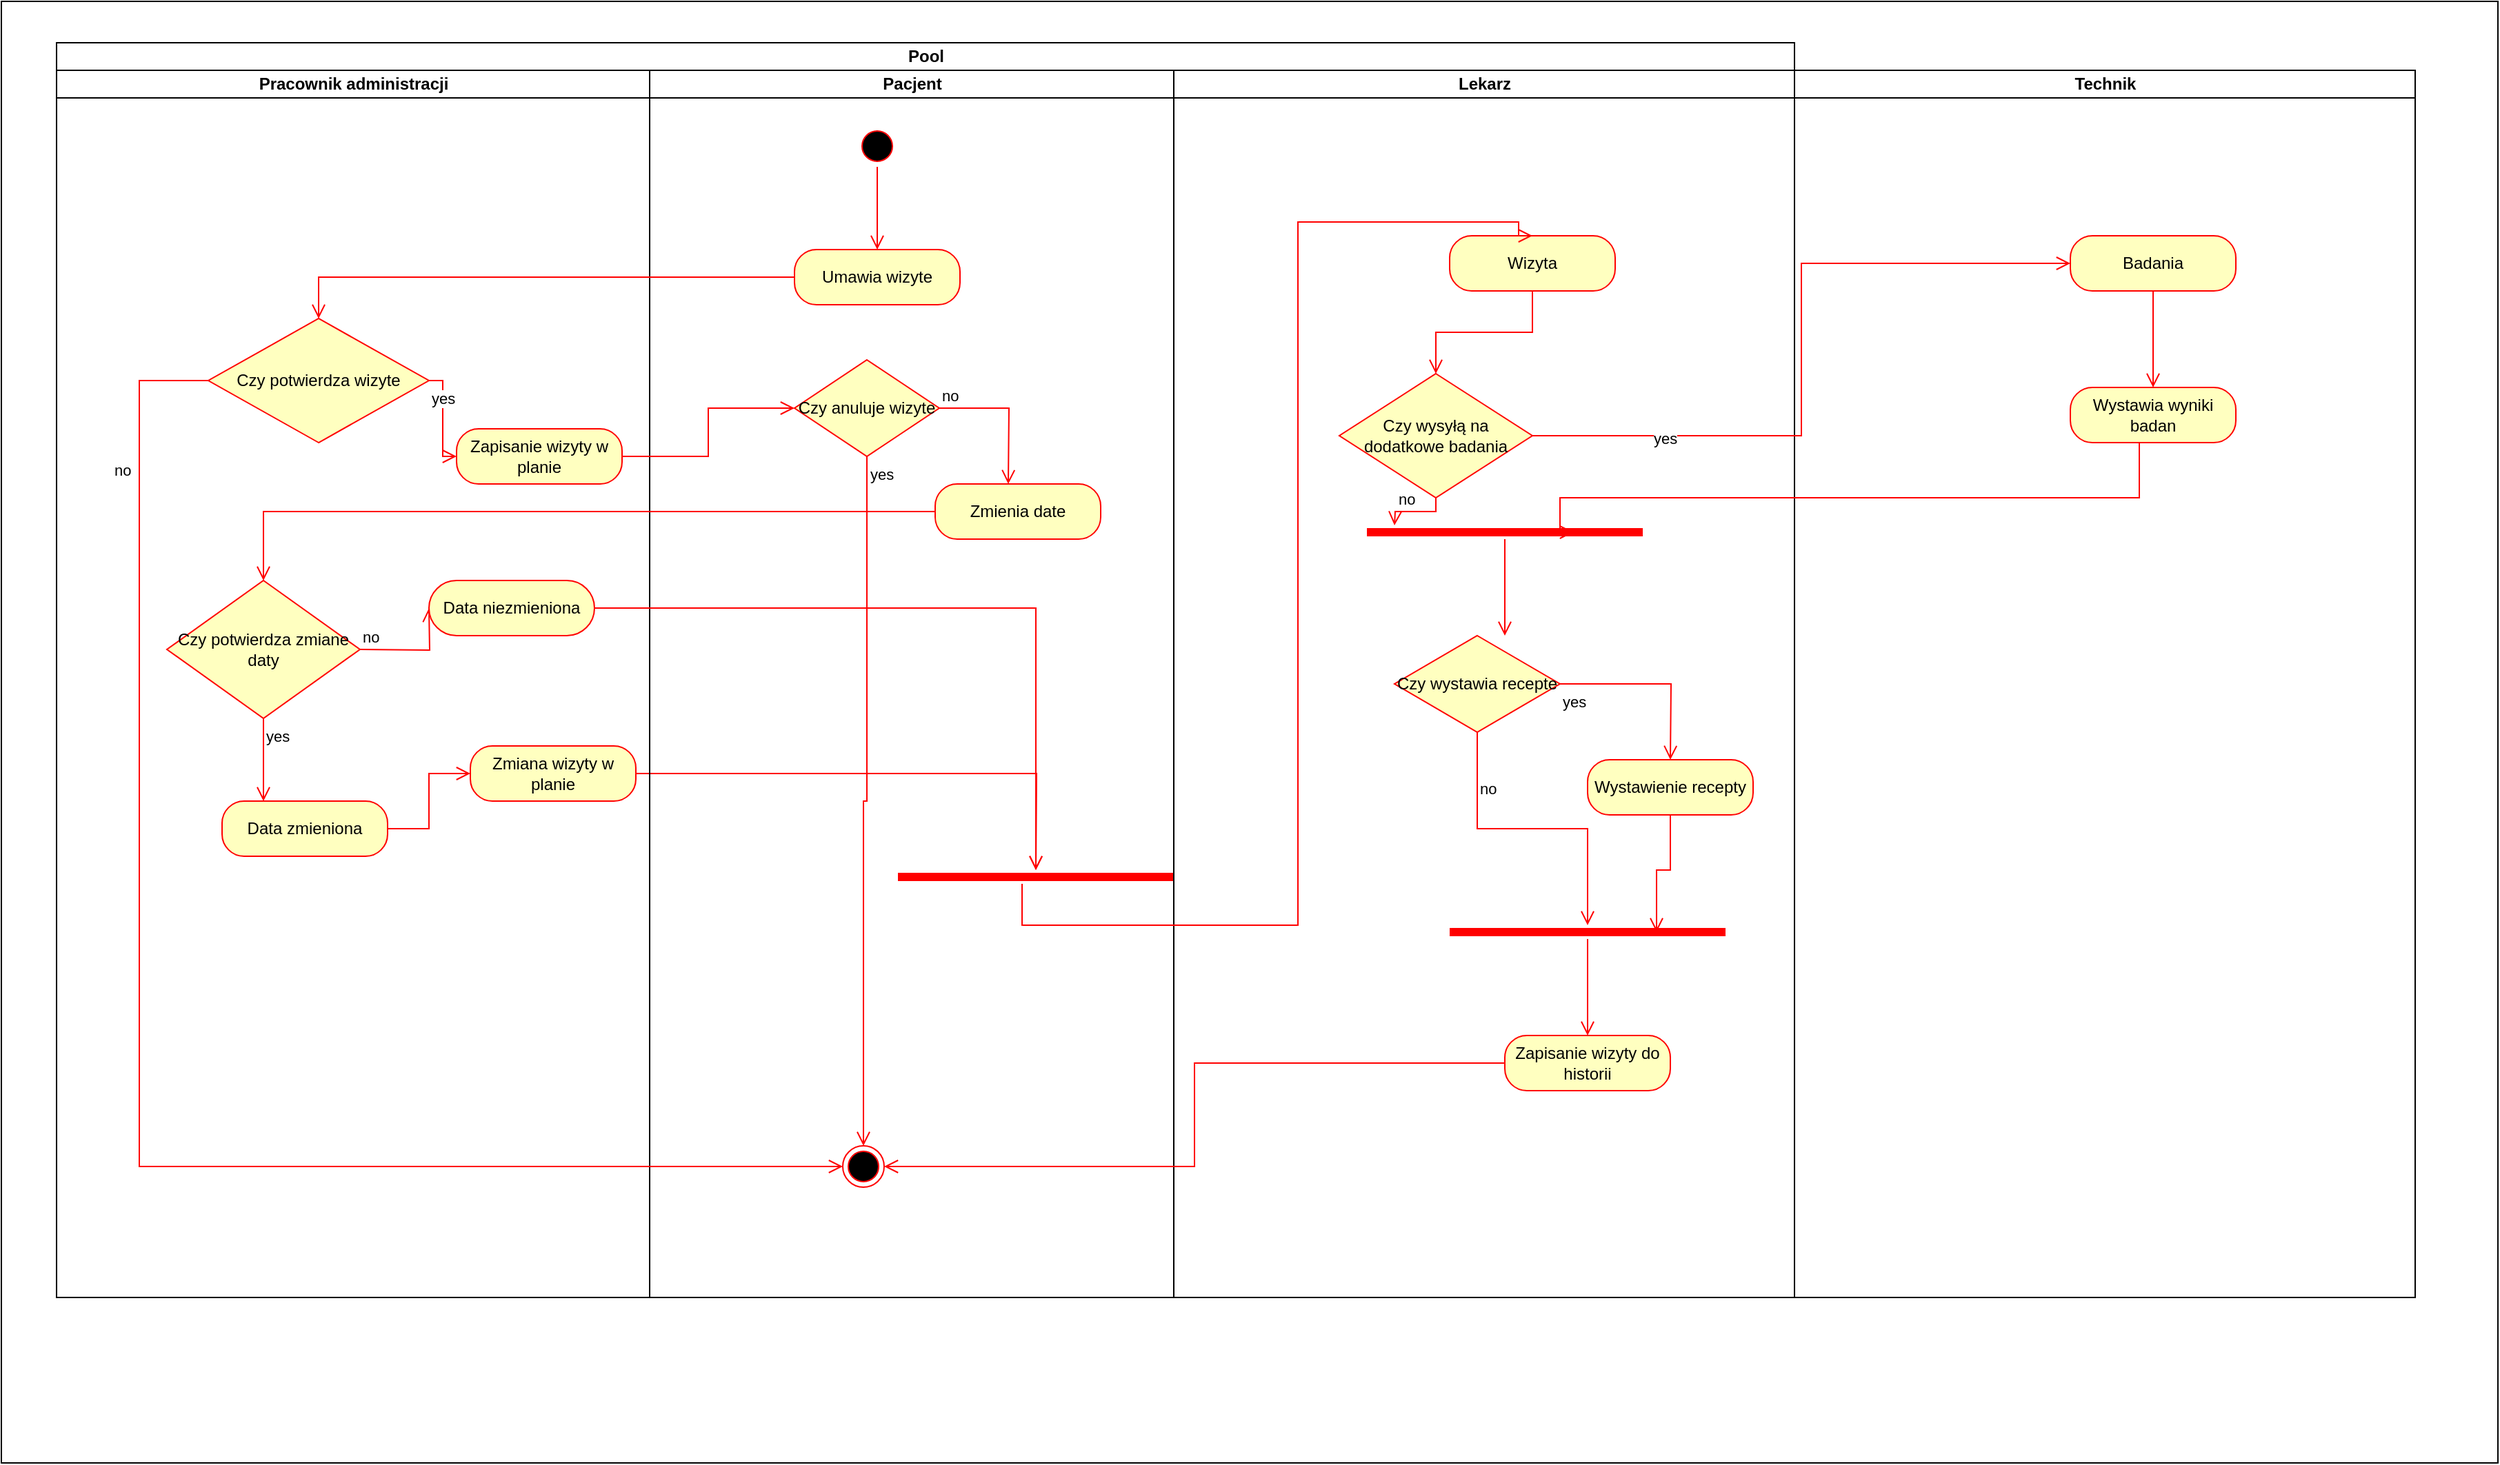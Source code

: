 <mxfile version="21.2.9" type="device">
  <diagram id="C5RBs43oDa-KdzZeNtuy" name="Page-1">
    <mxGraphModel dx="2145" dy="3502" grid="1" gridSize="10" guides="1" tooltips="1" connect="1" arrows="1" fold="1" page="1" pageScale="1" pageWidth="1654" pageHeight="2336" math="0" shadow="0">
      <root>
        <mxCell id="WIyWlLk6GJQsqaUBKTNV-0" />
        <mxCell id="WIyWlLk6GJQsqaUBKTNV-1" parent="WIyWlLk6GJQsqaUBKTNV-0" />
        <mxCell id="Xj7uwBxH6SsiGwayDbvp-86" value="" style="rounded=0;whiteSpace=wrap;html=1;" vertex="1" parent="WIyWlLk6GJQsqaUBKTNV-1">
          <mxGeometry x="40" y="-230" width="1810" height="1060" as="geometry" />
        </mxCell>
        <mxCell id="Xj7uwBxH6SsiGwayDbvp-26" value="Pool" style="swimlane;childLayout=stackLayout;resizeParent=1;resizeParentMax=0;startSize=20;html=1;" vertex="1" parent="WIyWlLk6GJQsqaUBKTNV-1">
          <mxGeometry x="80" y="-200" width="1260.0" height="910" as="geometry" />
        </mxCell>
        <mxCell id="Xj7uwBxH6SsiGwayDbvp-27" value="Pracownik administracji" style="swimlane;startSize=20;html=1;" vertex="1" parent="Xj7uwBxH6SsiGwayDbvp-26">
          <mxGeometry y="20" width="430" height="890" as="geometry" />
        </mxCell>
        <mxCell id="Xj7uwBxH6SsiGwayDbvp-34" value="Czy potwierdza wizyte" style="rhombus;whiteSpace=wrap;html=1;fontColor=#000000;fillColor=#ffffc0;strokeColor=#ff0000;direction=west;" vertex="1" parent="Xj7uwBxH6SsiGwayDbvp-27">
          <mxGeometry x="110" y="180" width="160" height="90" as="geometry" />
        </mxCell>
        <mxCell id="Xj7uwBxH6SsiGwayDbvp-46" value="Czy potwierdza zmiane daty" style="rhombus;whiteSpace=wrap;html=1;fontColor=#000000;fillColor=#ffffc0;strokeColor=#ff0000;" vertex="1" parent="Xj7uwBxH6SsiGwayDbvp-27">
          <mxGeometry x="80" y="370" width="140" height="100" as="geometry" />
        </mxCell>
        <mxCell id="Xj7uwBxH6SsiGwayDbvp-47" value="no" style="edgeStyle=orthogonalEdgeStyle;html=1;align=left;verticalAlign=bottom;endArrow=open;endSize=8;strokeColor=#ff0000;rounded=0;" edge="1" parent="Xj7uwBxH6SsiGwayDbvp-27">
          <mxGeometry x="-1" relative="1" as="geometry">
            <mxPoint x="270" y="390" as="targetPoint" />
            <mxPoint x="220" y="420" as="sourcePoint" />
          </mxGeometry>
        </mxCell>
        <mxCell id="Xj7uwBxH6SsiGwayDbvp-48" value="yes" style="edgeStyle=orthogonalEdgeStyle;html=1;align=left;verticalAlign=top;endArrow=open;endSize=8;strokeColor=#ff0000;rounded=0;entryX=0.25;entryY=0;entryDx=0;entryDy=0;" edge="1" source="Xj7uwBxH6SsiGwayDbvp-46" parent="Xj7uwBxH6SsiGwayDbvp-27" target="Xj7uwBxH6SsiGwayDbvp-49">
          <mxGeometry x="-1" relative="1" as="geometry">
            <mxPoint x="450" y="500" as="targetPoint" />
            <Array as="points">
              <mxPoint x="150" y="520" />
              <mxPoint x="150" y="520" />
            </Array>
          </mxGeometry>
        </mxCell>
        <mxCell id="Xj7uwBxH6SsiGwayDbvp-79" value="Zapisanie wizyty w planie" style="rounded=1;whiteSpace=wrap;html=1;arcSize=40;fontColor=#000000;fillColor=#ffffc0;strokeColor=#ff0000;" vertex="1" parent="Xj7uwBxH6SsiGwayDbvp-27">
          <mxGeometry x="290" y="260" width="120" height="40" as="geometry" />
        </mxCell>
        <mxCell id="Xj7uwBxH6SsiGwayDbvp-36" value="yes" style="edgeStyle=orthogonalEdgeStyle;html=1;align=left;verticalAlign=top;endArrow=open;endSize=8;strokeColor=#ff0000;rounded=0;entryX=0;entryY=0.5;entryDx=0;entryDy=0;" edge="1" source="Xj7uwBxH6SsiGwayDbvp-34" parent="Xj7uwBxH6SsiGwayDbvp-27" target="Xj7uwBxH6SsiGwayDbvp-79">
          <mxGeometry x="-1" relative="1" as="geometry">
            <mxPoint x="525.0" y="230" as="targetPoint" />
          </mxGeometry>
        </mxCell>
        <mxCell id="Xj7uwBxH6SsiGwayDbvp-49" value="Data zmieniona" style="rounded=1;whiteSpace=wrap;html=1;arcSize=40;fontColor=#000000;fillColor=#ffffc0;strokeColor=#ff0000;" vertex="1" parent="Xj7uwBxH6SsiGwayDbvp-27">
          <mxGeometry x="120" y="530" width="120" height="40" as="geometry" />
        </mxCell>
        <mxCell id="Xj7uwBxH6SsiGwayDbvp-51" value="Data niezmieniona" style="rounded=1;whiteSpace=wrap;html=1;arcSize=50;fontColor=#000000;fillColor=#ffffc0;strokeColor=#ff0000;" vertex="1" parent="Xj7uwBxH6SsiGwayDbvp-27">
          <mxGeometry x="270" y="370" width="120" height="40" as="geometry" />
        </mxCell>
        <mxCell id="Xj7uwBxH6SsiGwayDbvp-84" value="Zmiana wizyty w planie" style="rounded=1;whiteSpace=wrap;html=1;arcSize=40;fontColor=#000000;fillColor=#ffffc0;strokeColor=#ff0000;" vertex="1" parent="Xj7uwBxH6SsiGwayDbvp-27">
          <mxGeometry x="300" y="490" width="120" height="40" as="geometry" />
        </mxCell>
        <mxCell id="Xj7uwBxH6SsiGwayDbvp-85" value="" style="edgeStyle=orthogonalEdgeStyle;html=1;verticalAlign=bottom;endArrow=open;endSize=8;strokeColor=#ff0000;rounded=0;" edge="1" source="Xj7uwBxH6SsiGwayDbvp-84" parent="Xj7uwBxH6SsiGwayDbvp-27">
          <mxGeometry relative="1" as="geometry">
            <mxPoint x="710" y="580" as="targetPoint" />
          </mxGeometry>
        </mxCell>
        <mxCell id="Xj7uwBxH6SsiGwayDbvp-50" value="" style="edgeStyle=orthogonalEdgeStyle;html=1;verticalAlign=bottom;endArrow=open;endSize=8;strokeColor=#ff0000;rounded=0;exitX=1;exitY=0.5;exitDx=0;exitDy=0;entryX=0;entryY=0.5;entryDx=0;entryDy=0;" edge="1" source="Xj7uwBxH6SsiGwayDbvp-49" parent="Xj7uwBxH6SsiGwayDbvp-27" target="Xj7uwBxH6SsiGwayDbvp-84">
          <mxGeometry relative="1" as="geometry">
            <mxPoint x="510" y="580" as="targetPoint" />
            <mxPoint x="370" y="550" as="sourcePoint" />
          </mxGeometry>
        </mxCell>
        <mxCell id="Xj7uwBxH6SsiGwayDbvp-28" value="Pacjent" style="swimlane;startSize=20;html=1;" vertex="1" parent="Xj7uwBxH6SsiGwayDbvp-26">
          <mxGeometry x="430" y="20" width="380" height="890" as="geometry" />
        </mxCell>
        <mxCell id="Xj7uwBxH6SsiGwayDbvp-30" value="" style="ellipse;html=1;shape=startState;fillColor=#000000;strokeColor=#ff0000;" vertex="1" parent="Xj7uwBxH6SsiGwayDbvp-28">
          <mxGeometry x="150.0" y="40" width="30" height="30" as="geometry" />
        </mxCell>
        <mxCell id="Xj7uwBxH6SsiGwayDbvp-31" value="" style="edgeStyle=orthogonalEdgeStyle;html=1;verticalAlign=bottom;endArrow=open;endSize=8;strokeColor=#ff0000;rounded=0;" edge="1" source="Xj7uwBxH6SsiGwayDbvp-30" parent="Xj7uwBxH6SsiGwayDbvp-28">
          <mxGeometry relative="1" as="geometry">
            <mxPoint x="165.0" y="130" as="targetPoint" />
          </mxGeometry>
        </mxCell>
        <mxCell id="Xj7uwBxH6SsiGwayDbvp-32" value="Umawia wizyte" style="rounded=1;whiteSpace=wrap;html=1;arcSize=40;fontColor=#000000;fillColor=#ffffc0;strokeColor=#ff0000;" vertex="1" parent="Xj7uwBxH6SsiGwayDbvp-28">
          <mxGeometry x="105.0" y="130" width="120" height="40" as="geometry" />
        </mxCell>
        <mxCell id="Xj7uwBxH6SsiGwayDbvp-41" value="Czy anuluje wizyte" style="rhombus;whiteSpace=wrap;html=1;fontColor=#000000;fillColor=#ffffc0;strokeColor=#ff0000;" vertex="1" parent="Xj7uwBxH6SsiGwayDbvp-28">
          <mxGeometry x="105" y="210" width="105" height="70" as="geometry" />
        </mxCell>
        <mxCell id="Xj7uwBxH6SsiGwayDbvp-42" value="no" style="edgeStyle=orthogonalEdgeStyle;html=1;align=left;verticalAlign=bottom;endArrow=open;endSize=8;strokeColor=#ff0000;rounded=0;" edge="1" source="Xj7uwBxH6SsiGwayDbvp-41" parent="Xj7uwBxH6SsiGwayDbvp-28">
          <mxGeometry x="-1" relative="1" as="geometry">
            <mxPoint x="260" y="300" as="targetPoint" />
          </mxGeometry>
        </mxCell>
        <mxCell id="Xj7uwBxH6SsiGwayDbvp-44" value="Zmienia date" style="rounded=1;whiteSpace=wrap;html=1;arcSize=40;fontColor=#000000;fillColor=#ffffc0;strokeColor=#ff0000;" vertex="1" parent="Xj7uwBxH6SsiGwayDbvp-28">
          <mxGeometry x="207" y="300" width="120" height="40" as="geometry" />
        </mxCell>
        <mxCell id="Xj7uwBxH6SsiGwayDbvp-53" value="" style="shape=line;html=1;strokeWidth=6;strokeColor=#ff0000;" vertex="1" parent="Xj7uwBxH6SsiGwayDbvp-28">
          <mxGeometry x="180" y="580" width="200" height="10" as="geometry" />
        </mxCell>
        <mxCell id="Xj7uwBxH6SsiGwayDbvp-29" value="Lekarz" style="swimlane;startSize=20;html=1;" vertex="1" parent="Xj7uwBxH6SsiGwayDbvp-26">
          <mxGeometry x="810" y="20" width="450.0" height="890" as="geometry" />
        </mxCell>
        <mxCell id="Xj7uwBxH6SsiGwayDbvp-55" value="Wizyta" style="rounded=1;whiteSpace=wrap;html=1;arcSize=40;fontColor=#000000;fillColor=#ffffc0;strokeColor=#ff0000;" vertex="1" parent="Xj7uwBxH6SsiGwayDbvp-29">
          <mxGeometry x="200" y="120" width="120" height="40" as="geometry" />
        </mxCell>
        <mxCell id="Xj7uwBxH6SsiGwayDbvp-56" value="" style="edgeStyle=orthogonalEdgeStyle;html=1;verticalAlign=bottom;endArrow=open;endSize=8;strokeColor=#ff0000;rounded=0;entryX=0.5;entryY=0;entryDx=0;entryDy=0;" edge="1" source="Xj7uwBxH6SsiGwayDbvp-55" parent="Xj7uwBxH6SsiGwayDbvp-29" target="Xj7uwBxH6SsiGwayDbvp-57">
          <mxGeometry relative="1" as="geometry">
            <mxPoint x="260" y="220" as="targetPoint" />
          </mxGeometry>
        </mxCell>
        <mxCell id="Xj7uwBxH6SsiGwayDbvp-57" value="Czy wysyłą na dodatkowe badania" style="rhombus;whiteSpace=wrap;html=1;fontColor=#000000;fillColor=#ffffc0;strokeColor=#ff0000;" vertex="1" parent="Xj7uwBxH6SsiGwayDbvp-29">
          <mxGeometry x="120" y="220" width="140" height="90" as="geometry" />
        </mxCell>
        <mxCell id="Xj7uwBxH6SsiGwayDbvp-58" value="no" style="edgeStyle=orthogonalEdgeStyle;html=1;align=left;verticalAlign=bottom;endArrow=open;endSize=8;strokeColor=#ff0000;rounded=0;" edge="1" source="Xj7uwBxH6SsiGwayDbvp-57" parent="Xj7uwBxH6SsiGwayDbvp-29">
          <mxGeometry x="0.597" relative="1" as="geometry">
            <mxPoint x="160" y="330" as="targetPoint" />
            <mxPoint as="offset" />
          </mxGeometry>
        </mxCell>
        <mxCell id="Xj7uwBxH6SsiGwayDbvp-68" value="" style="shape=line;html=1;strokeWidth=6;strokeColor=#ff0000;" vertex="1" parent="Xj7uwBxH6SsiGwayDbvp-29">
          <mxGeometry x="140" y="330" width="200" height="10" as="geometry" />
        </mxCell>
        <mxCell id="Xj7uwBxH6SsiGwayDbvp-69" value="" style="edgeStyle=orthogonalEdgeStyle;html=1;verticalAlign=bottom;endArrow=open;endSize=8;strokeColor=#ff0000;rounded=0;" edge="1" source="Xj7uwBxH6SsiGwayDbvp-68" parent="Xj7uwBxH6SsiGwayDbvp-29">
          <mxGeometry relative="1" as="geometry">
            <mxPoint x="240" y="410" as="targetPoint" />
          </mxGeometry>
        </mxCell>
        <mxCell id="Xj7uwBxH6SsiGwayDbvp-70" value="Czy wystawia recepte" style="rhombus;whiteSpace=wrap;html=1;fontColor=#000000;fillColor=#ffffc0;strokeColor=#ff0000;" vertex="1" parent="Xj7uwBxH6SsiGwayDbvp-29">
          <mxGeometry x="160" y="410" width="120" height="70" as="geometry" />
        </mxCell>
        <mxCell id="Xj7uwBxH6SsiGwayDbvp-71" value="no" style="edgeStyle=orthogonalEdgeStyle;html=1;align=left;verticalAlign=bottom;endArrow=open;endSize=8;strokeColor=#ff0000;rounded=0;" edge="1" source="Xj7uwBxH6SsiGwayDbvp-70" parent="Xj7uwBxH6SsiGwayDbvp-29" target="Xj7uwBxH6SsiGwayDbvp-75">
          <mxGeometry x="-0.545" relative="1" as="geometry">
            <mxPoint x="210" y="550" as="targetPoint" />
            <mxPoint as="offset" />
          </mxGeometry>
        </mxCell>
        <mxCell id="Xj7uwBxH6SsiGwayDbvp-72" value="yes" style="edgeStyle=orthogonalEdgeStyle;html=1;align=left;verticalAlign=top;endArrow=open;endSize=8;strokeColor=#ff0000;rounded=0;" edge="1" source="Xj7uwBxH6SsiGwayDbvp-70" parent="Xj7uwBxH6SsiGwayDbvp-29">
          <mxGeometry x="-1" relative="1" as="geometry">
            <mxPoint x="360" y="500" as="targetPoint" />
          </mxGeometry>
        </mxCell>
        <mxCell id="Xj7uwBxH6SsiGwayDbvp-73" value="Wystawienie recepty" style="rounded=1;whiteSpace=wrap;html=1;arcSize=40;fontColor=#000000;fillColor=#ffffc0;strokeColor=#ff0000;" vertex="1" parent="Xj7uwBxH6SsiGwayDbvp-29">
          <mxGeometry x="300" y="500" width="120" height="40" as="geometry" />
        </mxCell>
        <mxCell id="Xj7uwBxH6SsiGwayDbvp-74" value="" style="edgeStyle=orthogonalEdgeStyle;html=1;verticalAlign=bottom;endArrow=open;endSize=8;strokeColor=#ff0000;rounded=0;entryX=0.75;entryY=0.5;entryDx=0;entryDy=0;entryPerimeter=0;" edge="1" source="Xj7uwBxH6SsiGwayDbvp-73" parent="Xj7uwBxH6SsiGwayDbvp-29" target="Xj7uwBxH6SsiGwayDbvp-75">
          <mxGeometry relative="1" as="geometry">
            <mxPoint x="360" y="600" as="targetPoint" />
          </mxGeometry>
        </mxCell>
        <mxCell id="Xj7uwBxH6SsiGwayDbvp-75" value="" style="shape=line;html=1;strokeWidth=6;strokeColor=#ff0000;" vertex="1" parent="Xj7uwBxH6SsiGwayDbvp-29">
          <mxGeometry x="200" y="620" width="200" height="10" as="geometry" />
        </mxCell>
        <mxCell id="Xj7uwBxH6SsiGwayDbvp-76" value="" style="edgeStyle=orthogonalEdgeStyle;html=1;verticalAlign=bottom;endArrow=open;endSize=8;strokeColor=#ff0000;rounded=0;" edge="1" source="Xj7uwBxH6SsiGwayDbvp-75" parent="Xj7uwBxH6SsiGwayDbvp-29">
          <mxGeometry relative="1" as="geometry">
            <mxPoint x="300" y="700" as="targetPoint" />
          </mxGeometry>
        </mxCell>
        <mxCell id="Xj7uwBxH6SsiGwayDbvp-77" value="Zapisanie wizyty do historii" style="rounded=1;whiteSpace=wrap;html=1;arcSize=40;fontColor=#000000;fillColor=#ffffc0;strokeColor=#ff0000;" vertex="1" parent="Xj7uwBxH6SsiGwayDbvp-29">
          <mxGeometry x="240" y="700" width="120" height="40" as="geometry" />
        </mxCell>
        <mxCell id="Xj7uwBxH6SsiGwayDbvp-33" value="" style="edgeStyle=orthogonalEdgeStyle;html=1;verticalAlign=bottom;endArrow=open;endSize=8;strokeColor=#ff0000;rounded=0;entryX=0.5;entryY=1;entryDx=0;entryDy=0;" edge="1" source="Xj7uwBxH6SsiGwayDbvp-32" parent="Xj7uwBxH6SsiGwayDbvp-26" target="Xj7uwBxH6SsiGwayDbvp-34">
          <mxGeometry relative="1" as="geometry">
            <mxPoint x="585.0" y="250" as="targetPoint" />
          </mxGeometry>
        </mxCell>
        <mxCell id="Xj7uwBxH6SsiGwayDbvp-45" value="" style="edgeStyle=orthogonalEdgeStyle;html=1;verticalAlign=bottom;endArrow=open;endSize=8;strokeColor=#ff0000;rounded=0;entryX=0.5;entryY=0;entryDx=0;entryDy=0;" edge="1" source="Xj7uwBxH6SsiGwayDbvp-44" parent="Xj7uwBxH6SsiGwayDbvp-26" target="Xj7uwBxH6SsiGwayDbvp-46">
          <mxGeometry relative="1" as="geometry">
            <mxPoint x="687" y="420" as="targetPoint" />
          </mxGeometry>
        </mxCell>
        <mxCell id="Xj7uwBxH6SsiGwayDbvp-54" value="" style="edgeStyle=orthogonalEdgeStyle;html=1;verticalAlign=bottom;endArrow=open;endSize=8;strokeColor=#ff0000;rounded=0;entryX=0.5;entryY=0;entryDx=0;entryDy=0;" edge="1" source="Xj7uwBxH6SsiGwayDbvp-53" parent="Xj7uwBxH6SsiGwayDbvp-26" target="Xj7uwBxH6SsiGwayDbvp-55">
          <mxGeometry relative="1" as="geometry">
            <mxPoint x="700" y="680" as="targetPoint" />
            <Array as="points">
              <mxPoint x="700" y="640" />
              <mxPoint x="900" y="640" />
              <mxPoint x="900" y="130" />
              <mxPoint x="1060" y="130" />
            </Array>
          </mxGeometry>
        </mxCell>
        <mxCell id="Xj7uwBxH6SsiGwayDbvp-80" value="" style="edgeStyle=orthogonalEdgeStyle;html=1;verticalAlign=bottom;endArrow=open;endSize=8;strokeColor=#ff0000;rounded=0;entryX=0;entryY=0.5;entryDx=0;entryDy=0;" edge="1" source="Xj7uwBxH6SsiGwayDbvp-79" parent="Xj7uwBxH6SsiGwayDbvp-26" target="Xj7uwBxH6SsiGwayDbvp-41">
          <mxGeometry relative="1" as="geometry">
            <mxPoint x="350" y="280" as="targetPoint" />
          </mxGeometry>
        </mxCell>
        <mxCell id="Xj7uwBxH6SsiGwayDbvp-52" value="" style="edgeStyle=orthogonalEdgeStyle;html=1;verticalAlign=bottom;endArrow=open;endSize=8;strokeColor=#ff0000;rounded=0;exitX=1;exitY=0.5;exitDx=0;exitDy=0;" edge="1" source="Xj7uwBxH6SsiGwayDbvp-51" parent="Xj7uwBxH6SsiGwayDbvp-26" target="Xj7uwBxH6SsiGwayDbvp-53">
          <mxGeometry relative="1" as="geometry">
            <mxPoint x="560" y="430" as="targetPoint" />
          </mxGeometry>
        </mxCell>
        <mxCell id="Xj7uwBxH6SsiGwayDbvp-37" value="" style="ellipse;html=1;shape=endState;fillColor=#000000;strokeColor=#ff0000;" vertex="1" parent="WIyWlLk6GJQsqaUBKTNV-1">
          <mxGeometry x="650" y="600" width="30" height="30" as="geometry" />
        </mxCell>
        <mxCell id="Xj7uwBxH6SsiGwayDbvp-35" value="no" style="edgeStyle=orthogonalEdgeStyle;html=1;align=left;verticalAlign=bottom;endArrow=open;endSize=8;strokeColor=#ff0000;rounded=0;exitX=1;exitY=0.5;exitDx=0;exitDy=0;entryX=0;entryY=0.5;entryDx=0;entryDy=0;" edge="1" source="Xj7uwBxH6SsiGwayDbvp-34" parent="WIyWlLk6GJQsqaUBKTNV-1" target="Xj7uwBxH6SsiGwayDbvp-37">
          <mxGeometry x="-0.781" y="-20" relative="1" as="geometry">
            <mxPoint x="200" y="520" as="targetPoint" />
            <Array as="points">
              <mxPoint x="140" y="45" />
              <mxPoint x="140" y="615" />
            </Array>
            <mxPoint as="offset" />
          </mxGeometry>
        </mxCell>
        <mxCell id="Xj7uwBxH6SsiGwayDbvp-43" value="yes" style="edgeStyle=orthogonalEdgeStyle;html=1;align=left;verticalAlign=top;endArrow=open;endSize=8;strokeColor=#ff0000;rounded=0;entryX=0.5;entryY=0;entryDx=0;entryDy=0;" edge="1" source="Xj7uwBxH6SsiGwayDbvp-41" parent="WIyWlLk6GJQsqaUBKTNV-1" target="Xj7uwBxH6SsiGwayDbvp-37">
          <mxGeometry x="-1" relative="1" as="geometry">
            <mxPoint x="645" y="130" as="targetPoint" />
          </mxGeometry>
        </mxCell>
        <mxCell id="Xj7uwBxH6SsiGwayDbvp-60" value="Technik" style="swimlane;startSize=20;html=1;" vertex="1" parent="WIyWlLk6GJQsqaUBKTNV-1">
          <mxGeometry x="1340" y="-180" width="450.0" height="890" as="geometry" />
        </mxCell>
        <mxCell id="Xj7uwBxH6SsiGwayDbvp-61" value="Badania" style="rounded=1;whiteSpace=wrap;html=1;arcSize=40;fontColor=#000000;fillColor=#ffffc0;strokeColor=#ff0000;" vertex="1" parent="Xj7uwBxH6SsiGwayDbvp-60">
          <mxGeometry x="200" y="120" width="120" height="40" as="geometry" />
        </mxCell>
        <mxCell id="Xj7uwBxH6SsiGwayDbvp-62" value="" style="edgeStyle=orthogonalEdgeStyle;html=1;verticalAlign=bottom;endArrow=open;endSize=8;strokeColor=#ff0000;rounded=0;entryX=0.5;entryY=0;entryDx=0;entryDy=0;" edge="1" parent="Xj7uwBxH6SsiGwayDbvp-60" source="Xj7uwBxH6SsiGwayDbvp-61" target="Xj7uwBxH6SsiGwayDbvp-66">
          <mxGeometry relative="1" as="geometry">
            <mxPoint x="160" y="220" as="targetPoint" />
          </mxGeometry>
        </mxCell>
        <mxCell id="Xj7uwBxH6SsiGwayDbvp-66" value="Wystawia wyniki badan" style="rounded=1;whiteSpace=wrap;html=1;arcSize=40;fontColor=#000000;fillColor=#ffffc0;strokeColor=#ff0000;" vertex="1" parent="Xj7uwBxH6SsiGwayDbvp-60">
          <mxGeometry x="200" y="230" width="120" height="40" as="geometry" />
        </mxCell>
        <mxCell id="Xj7uwBxH6SsiGwayDbvp-59" value="yes" style="edgeStyle=orthogonalEdgeStyle;html=1;align=left;verticalAlign=top;endArrow=open;endSize=8;strokeColor=#ff0000;rounded=0;entryX=0;entryY=0.5;entryDx=0;entryDy=0;" edge="1" source="Xj7uwBxH6SsiGwayDbvp-57" parent="WIyWlLk6GJQsqaUBKTNV-1" target="Xj7uwBxH6SsiGwayDbvp-61">
          <mxGeometry x="-0.668" y="10" relative="1" as="geometry">
            <mxPoint x="1040" y="140" as="targetPoint" />
            <mxPoint y="-1" as="offset" />
          </mxGeometry>
        </mxCell>
        <mxCell id="Xj7uwBxH6SsiGwayDbvp-67" value="" style="edgeStyle=orthogonalEdgeStyle;html=1;verticalAlign=bottom;endArrow=open;endSize=8;strokeColor=#ff0000;rounded=0;entryX=0.75;entryY=0.5;entryDx=0;entryDy=0;entryPerimeter=0;" edge="1" source="Xj7uwBxH6SsiGwayDbvp-66" parent="WIyWlLk6GJQsqaUBKTNV-1" target="Xj7uwBxH6SsiGwayDbvp-68">
          <mxGeometry relative="1" as="geometry">
            <mxPoint x="1620" y="160" as="targetPoint" />
            <Array as="points">
              <mxPoint x="1590" y="130" />
              <mxPoint x="1170" y="130" />
            </Array>
          </mxGeometry>
        </mxCell>
        <mxCell id="Xj7uwBxH6SsiGwayDbvp-78" value="" style="edgeStyle=orthogonalEdgeStyle;html=1;verticalAlign=bottom;endArrow=open;endSize=8;strokeColor=#ff0000;rounded=0;entryX=1;entryY=0.5;entryDx=0;entryDy=0;" edge="1" source="Xj7uwBxH6SsiGwayDbvp-77" parent="WIyWlLk6GJQsqaUBKTNV-1" target="Xj7uwBxH6SsiGwayDbvp-37">
          <mxGeometry relative="1" as="geometry">
            <mxPoint x="1180" y="620" as="targetPoint" />
          </mxGeometry>
        </mxCell>
      </root>
    </mxGraphModel>
  </diagram>
</mxfile>
